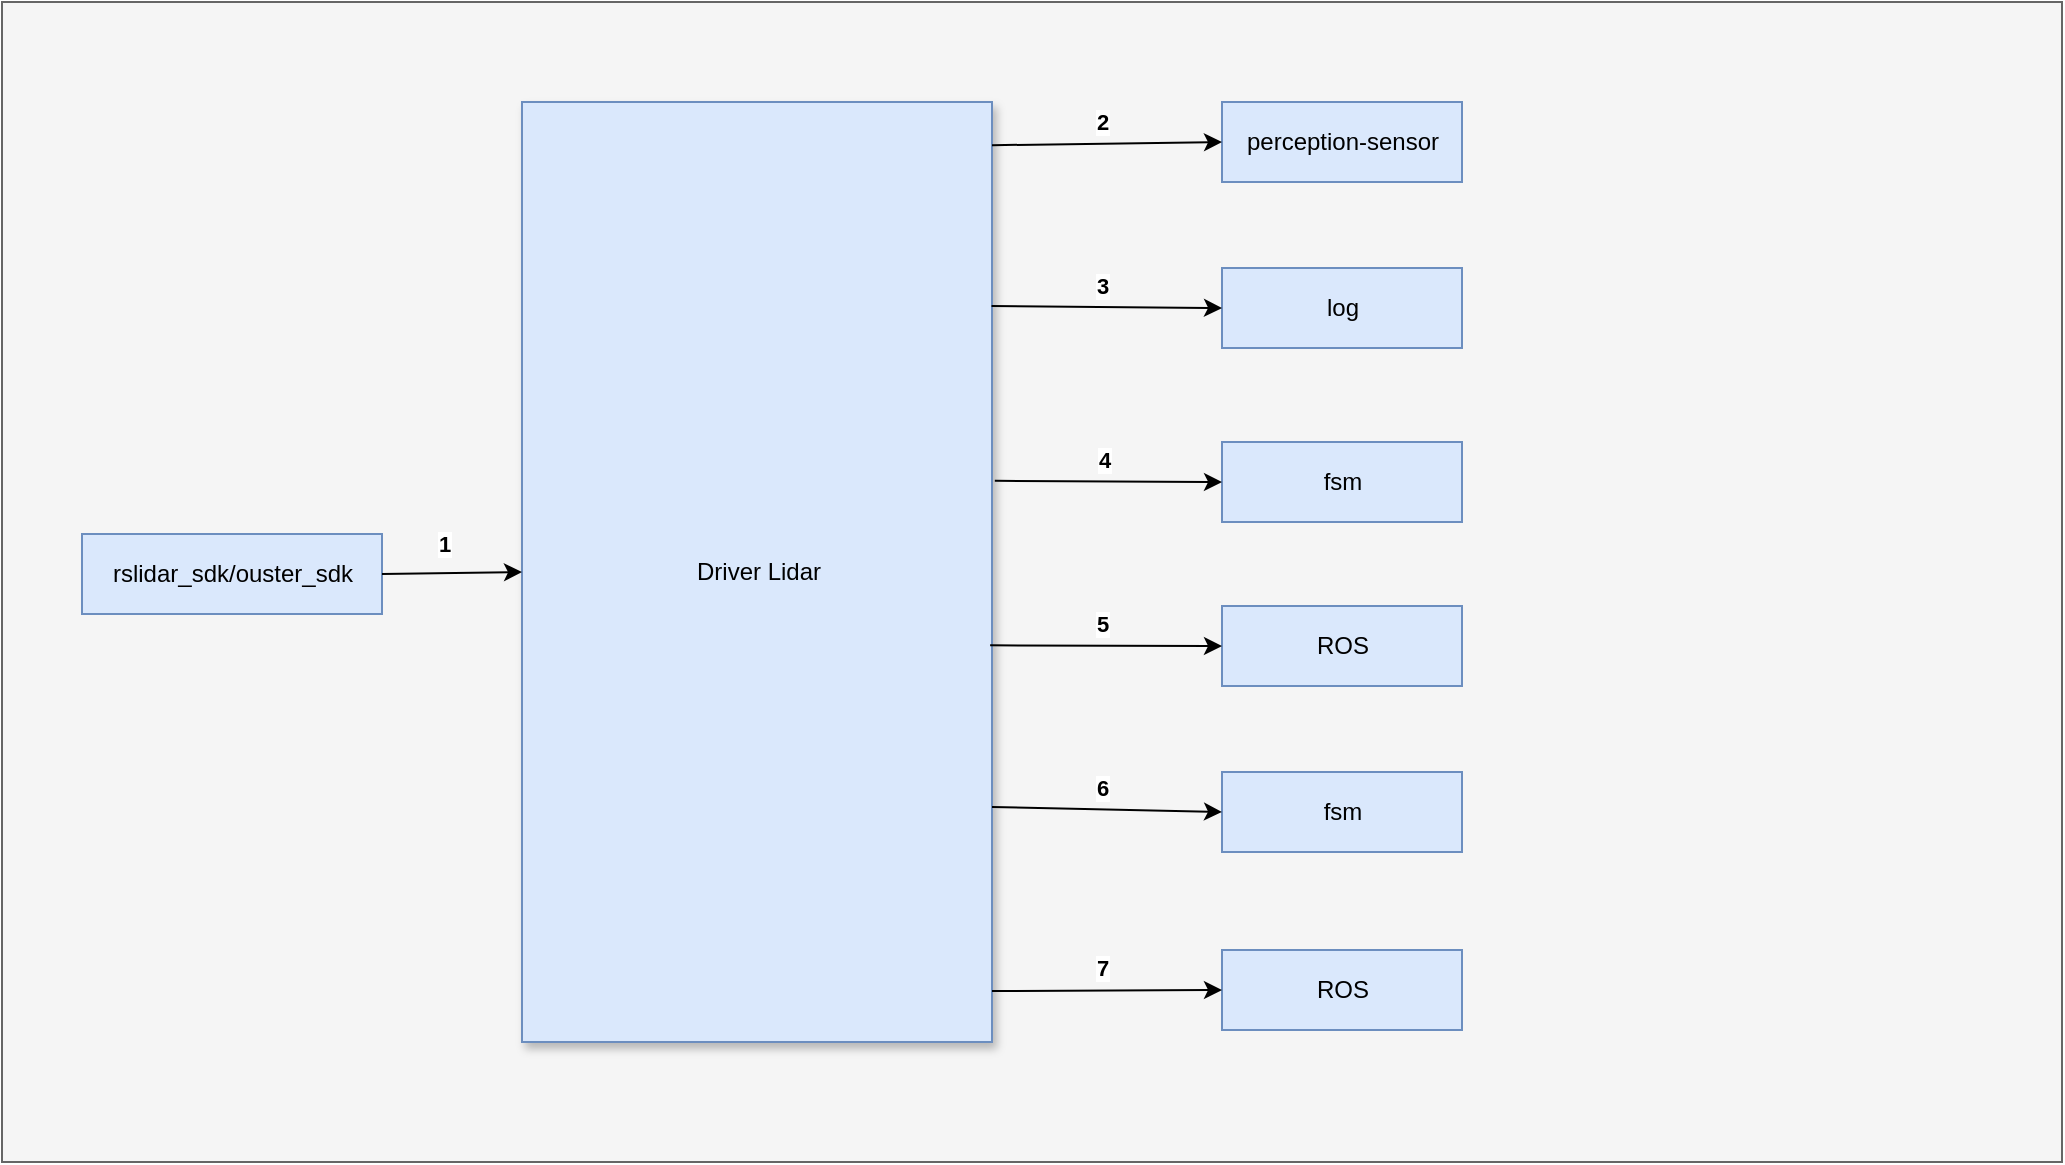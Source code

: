 <mxfile version="21.6.3" type="github">
  <diagram name="第 1 页" id="GVdCaFOaMtBOX9d3o0DQ">
    <mxGraphModel dx="1050" dy="580" grid="1" gridSize="10" guides="1" tooltips="1" connect="1" arrows="1" fold="1" page="1" pageScale="1" pageWidth="1920" pageHeight="1200" math="0" shadow="0">
      <root>
        <mxCell id="0" />
        <mxCell id="1" parent="0" />
        <mxCell id="ovQgp5x5YtPKfkYwYnp0-1" value="" style="rounded=0;whiteSpace=wrap;html=1;fillColor=#f5f5f5;fontColor=#333333;strokeColor=#666666;" parent="1" vertex="1">
          <mxGeometry x="300" y="110" width="1030" height="580" as="geometry" />
        </mxCell>
        <mxCell id="ovQgp5x5YtPKfkYwYnp0-2" value="Driver Lidar" style="html=1;fillColor=#dae8fc;strokeColor=#6c8ebf;shadow=1;rounded=0;glass=0;sketch=0;" parent="1" vertex="1">
          <mxGeometry x="560" y="160" width="235" height="470" as="geometry" />
        </mxCell>
        <mxCell id="ovQgp5x5YtPKfkYwYnp0-3" value="rslidar_sdk/ouster_sdk" style="html=1;fillColor=#dae8fc;strokeColor=#6c8ebf;fontStyle=0" parent="1" vertex="1">
          <mxGeometry x="340" y="376" width="150" height="40" as="geometry" />
        </mxCell>
        <mxCell id="ovQgp5x5YtPKfkYwYnp0-35" value="" style="endArrow=classic;html=1;rounded=0;exitX=1;exitY=0.5;exitDx=0;exitDy=0;entryX=0;entryY=0.5;entryDx=0;entryDy=0;" parent="1" source="ovQgp5x5YtPKfkYwYnp0-3" target="ovQgp5x5YtPKfkYwYnp0-2" edge="1">
          <mxGeometry width="50" height="50" relative="1" as="geometry">
            <mxPoint x="480" y="394.77" as="sourcePoint" />
            <mxPoint x="550" y="394.58" as="targetPoint" />
          </mxGeometry>
        </mxCell>
        <mxCell id="ovQgp5x5YtPKfkYwYnp0-36" value="1" style="edgeLabel;html=1;align=center;verticalAlign=middle;resizable=0;points=[];fontStyle=1" parent="ovQgp5x5YtPKfkYwYnp0-35" vertex="1" connectable="0">
          <mxGeometry x="0.353" relative="1" as="geometry">
            <mxPoint x="-17" y="-15" as="offset" />
          </mxGeometry>
        </mxCell>
        <mxCell id="ovQgp5x5YtPKfkYwYnp0-37" value="log" style="html=1;fillColor=#dae8fc;strokeColor=#6c8ebf;" parent="1" vertex="1">
          <mxGeometry x="910" y="243" width="120" height="40" as="geometry" />
        </mxCell>
        <mxCell id="ovQgp5x5YtPKfkYwYnp0-38" value="fsm" style="html=1;fillColor=#dae8fc;strokeColor=#6c8ebf;" parent="1" vertex="1">
          <mxGeometry x="910" y="330" width="120" height="40" as="geometry" />
        </mxCell>
        <mxCell id="ovQgp5x5YtPKfkYwYnp0-39" value="ROS" style="html=1;fillColor=#dae8fc;strokeColor=#6c8ebf;" parent="1" vertex="1">
          <mxGeometry x="910" y="412" width="120" height="40" as="geometry" />
        </mxCell>
        <mxCell id="ovQgp5x5YtPKfkYwYnp0-40" value="fsm" style="html=1;fillColor=#dae8fc;strokeColor=#6c8ebf;" parent="1" vertex="1">
          <mxGeometry x="910" y="495" width="120" height="40" as="geometry" />
        </mxCell>
        <mxCell id="ovQgp5x5YtPKfkYwYnp0-54" value="perception-sensor" style="html=1;fillColor=#dae8fc;strokeColor=#6c8ebf;" parent="1" vertex="1">
          <mxGeometry x="910" y="160" width="120" height="40" as="geometry" />
        </mxCell>
        <mxCell id="ovQgp5x5YtPKfkYwYnp0-59" value="ROS" style="html=1;fillColor=#dae8fc;strokeColor=#6c8ebf;" parent="1" vertex="1">
          <mxGeometry x="910" y="584" width="120" height="40" as="geometry" />
        </mxCell>
        <mxCell id="ovQgp5x5YtPKfkYwYnp0-62" value="" style="endArrow=classic;html=1;rounded=0;exitX=1;exitY=0.046;exitDx=0;exitDy=0;exitPerimeter=0;entryX=0;entryY=0.5;entryDx=0;entryDy=0;" parent="1" source="ovQgp5x5YtPKfkYwYnp0-2" target="ovQgp5x5YtPKfkYwYnp0-54" edge="1">
          <mxGeometry width="50" height="50" relative="1" as="geometry">
            <mxPoint x="830" y="230" as="sourcePoint" />
            <mxPoint x="880" y="180" as="targetPoint" />
          </mxGeometry>
        </mxCell>
        <mxCell id="ovQgp5x5YtPKfkYwYnp0-63" value="2" style="edgeLabel;html=1;align=center;verticalAlign=middle;resizable=0;points=[];fontStyle=1" parent="ovQgp5x5YtPKfkYwYnp0-62" vertex="1" connectable="0">
          <mxGeometry x="0.289" y="-3" relative="1" as="geometry">
            <mxPoint x="-19" y="-14" as="offset" />
          </mxGeometry>
        </mxCell>
        <mxCell id="ovQgp5x5YtPKfkYwYnp0-64" value="" style="endArrow=classic;html=1;rounded=0;exitX=0.999;exitY=0.217;exitDx=0;exitDy=0;exitPerimeter=0;entryX=0;entryY=0.5;entryDx=0;entryDy=0;" parent="1" source="ovQgp5x5YtPKfkYwYnp0-2" target="ovQgp5x5YtPKfkYwYnp0-37" edge="1">
          <mxGeometry width="50" height="50" relative="1" as="geometry">
            <mxPoint x="805" y="192" as="sourcePoint" />
            <mxPoint x="920" y="190" as="targetPoint" />
          </mxGeometry>
        </mxCell>
        <mxCell id="ovQgp5x5YtPKfkYwYnp0-65" value="3" style="edgeLabel;html=1;align=center;verticalAlign=middle;resizable=0;points=[];fontStyle=1" parent="ovQgp5x5YtPKfkYwYnp0-64" vertex="1" connectable="0">
          <mxGeometry x="0.289" y="-3" relative="1" as="geometry">
            <mxPoint x="-19" y="-14" as="offset" />
          </mxGeometry>
        </mxCell>
        <mxCell id="ovQgp5x5YtPKfkYwYnp0-66" value="" style="endArrow=classic;html=1;rounded=0;exitX=1.006;exitY=0.403;exitDx=0;exitDy=0;exitPerimeter=0;entryX=0;entryY=0.5;entryDx=0;entryDy=0;" parent="1" target="ovQgp5x5YtPKfkYwYnp0-38" edge="1" source="ovQgp5x5YtPKfkYwYnp0-2">
          <mxGeometry width="50" height="50" relative="1" as="geometry">
            <mxPoint x="795" y="302.5" as="sourcePoint" />
            <mxPoint x="910" y="303.5" as="targetPoint" />
          </mxGeometry>
        </mxCell>
        <mxCell id="ovQgp5x5YtPKfkYwYnp0-67" value="4" style="edgeLabel;html=1;align=center;verticalAlign=middle;resizable=0;points=[];fontStyle=1" parent="ovQgp5x5YtPKfkYwYnp0-66" vertex="1" connectable="0">
          <mxGeometry x="0.289" y="-3" relative="1" as="geometry">
            <mxPoint x="-19" y="-14" as="offset" />
          </mxGeometry>
        </mxCell>
        <mxCell id="ovQgp5x5YtPKfkYwYnp0-68" value="" style="endArrow=classic;html=1;rounded=0;exitX=0.996;exitY=0.578;exitDx=0;exitDy=0;exitPerimeter=0;entryX=0;entryY=0.5;entryDx=0;entryDy=0;" parent="1" target="ovQgp5x5YtPKfkYwYnp0-39" edge="1" source="ovQgp5x5YtPKfkYwYnp0-2">
          <mxGeometry width="50" height="50" relative="1" as="geometry">
            <mxPoint x="795" y="363.5" as="sourcePoint" />
            <mxPoint x="910" y="364.5" as="targetPoint" />
          </mxGeometry>
        </mxCell>
        <mxCell id="ovQgp5x5YtPKfkYwYnp0-69" value="5" style="edgeLabel;html=1;align=center;verticalAlign=middle;resizable=0;points=[];fontStyle=1" parent="ovQgp5x5YtPKfkYwYnp0-68" vertex="1" connectable="0">
          <mxGeometry x="0.289" y="-3" relative="1" as="geometry">
            <mxPoint x="-19" y="-14" as="offset" />
          </mxGeometry>
        </mxCell>
        <mxCell id="ovQgp5x5YtPKfkYwYnp0-70" value="" style="endArrow=classic;html=1;rounded=0;exitX=1;exitY=0.75;exitDx=0;exitDy=0;entryX=0;entryY=0.5;entryDx=0;entryDy=0;" parent="1" target="ovQgp5x5YtPKfkYwYnp0-40" edge="1" source="ovQgp5x5YtPKfkYwYnp0-2">
          <mxGeometry width="50" height="50" relative="1" as="geometry">
            <mxPoint x="795" y="425.5" as="sourcePoint" />
            <mxPoint x="910" y="426.5" as="targetPoint" />
          </mxGeometry>
        </mxCell>
        <mxCell id="ovQgp5x5YtPKfkYwYnp0-71" value="6" style="edgeLabel;html=1;align=center;verticalAlign=middle;resizable=0;points=[];fontStyle=1" parent="ovQgp5x5YtPKfkYwYnp0-70" vertex="1" connectable="0">
          <mxGeometry x="0.289" y="-3" relative="1" as="geometry">
            <mxPoint x="-19" y="-14" as="offset" />
          </mxGeometry>
        </mxCell>
        <mxCell id="ovQgp5x5YtPKfkYwYnp0-72" value="" style="endArrow=classic;html=1;rounded=0;exitX=1;exitY=0.17;exitDx=0;exitDy=0;exitPerimeter=0;entryX=0;entryY=0.5;entryDx=0;entryDy=0;" parent="1" target="ovQgp5x5YtPKfkYwYnp0-59" edge="1">
          <mxGeometry width="50" height="50" relative="1" as="geometry">
            <mxPoint x="795" y="604.5" as="sourcePoint" />
            <mxPoint x="910" y="605.5" as="targetPoint" />
          </mxGeometry>
        </mxCell>
        <mxCell id="ovQgp5x5YtPKfkYwYnp0-73" value="7" style="edgeLabel;html=1;align=center;verticalAlign=middle;resizable=0;points=[];fontStyle=1" parent="ovQgp5x5YtPKfkYwYnp0-72" vertex="1" connectable="0">
          <mxGeometry x="0.289" y="-3" relative="1" as="geometry">
            <mxPoint x="-19" y="-14" as="offset" />
          </mxGeometry>
        </mxCell>
      </root>
    </mxGraphModel>
  </diagram>
</mxfile>
